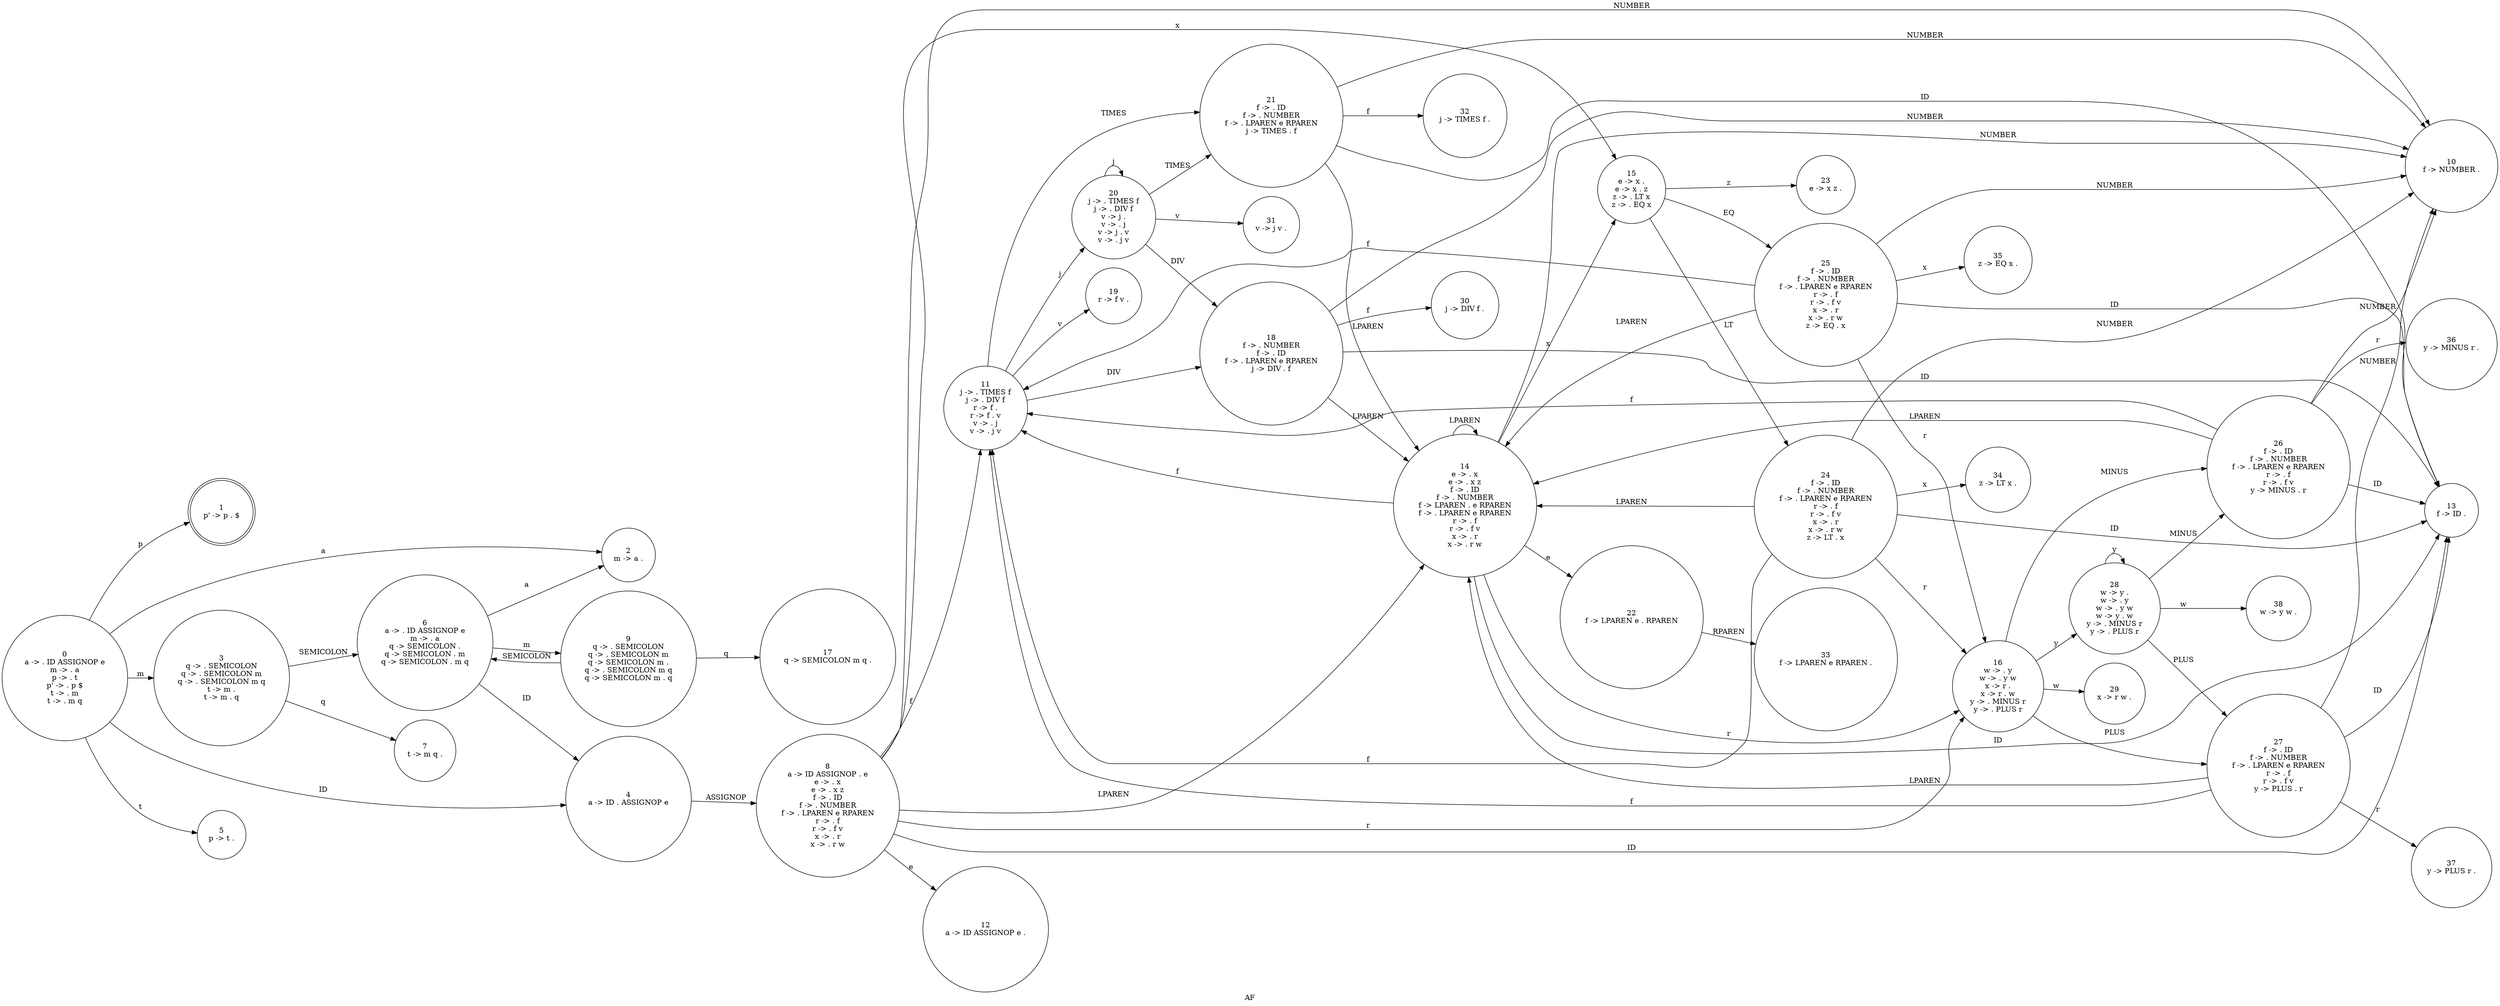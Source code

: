 // LR0
digraph {
	rankdir=LR
	label=AF
	0 [label="0
a -> . ID ASSIGNOP e
m -> . a
p -> . t
p' -> . p $
t -> . m
t -> . m q" shape=circle]
	1 [label="1
p' -> p . $" shape=doublecircle]
	0 -> 1 [label=p]
	2 [label="2
m -> a ." shape=circle]
	0 -> 2 [label=a]
	3 [label="3
q -> . SEMICOLON
q -> . SEMICOLON m
q -> . SEMICOLON m q
t -> m .
t -> m . q" shape=circle]
	6 [label="6
a -> . ID ASSIGNOP e
m -> . a
q -> SEMICOLON .
q -> SEMICOLON . m
q -> SEMICOLON . m q" shape=circle]
	6 -> 2 [label=a]
	9 [label="9
q -> . SEMICOLON
q -> . SEMICOLON m
q -> SEMICOLON m .
q -> . SEMICOLON m q
q -> SEMICOLON m . q" shape=circle]
	9 -> 6 [label=SEMICOLON]
	17 [label="17
q -> SEMICOLON m q ." shape=circle]
	9 -> 17 [label=q]
	6 -> 9 [label=m]
	4 [label="4
a -> ID . ASSIGNOP e" shape=circle]
	8 [label="8
a -> ID ASSIGNOP . e
e -> . x
e -> . x z
f -> . ID
f -> . NUMBER
f -> . LPAREN e RPAREN
r -> . f
r -> . f v
x -> . r
x -> . r w" shape=circle]
	10 [label="10
f -> NUMBER ." shape=circle]
	8 -> 10 [label=NUMBER]
	11 [label="11
j -> . TIMES f
j -> . DIV f
r -> f .
r -> f . v
v -> . j
v -> . j v" shape=circle]
	18 [label="18
f -> . NUMBER
f -> . ID
f -> . LPAREN e RPAREN
j -> DIV . f" shape=circle]
	18 -> 10 [label=NUMBER]
	30 [label="30
j -> DIV f ." shape=circle]
	18 -> 30 [label=f]
	13 [label="13
f -> ID ." shape=circle]
	18 -> 13 [label=ID]
	14 [label="14
e -> . x
e -> . x z
f -> . ID
f -> . NUMBER
f -> LPAREN . e RPAREN
f -> . LPAREN e RPAREN
r -> . f
r -> . f v
x -> . r
x -> . r w" shape=circle]
	14 -> 10 [label=NUMBER]
	14 -> 11 [label=f]
	22 [label="22
f -> LPAREN e . RPAREN" shape=circle]
	33 [label="33
f -> LPAREN e RPAREN ." shape=circle]
	22 -> 33 [label=RPAREN]
	14 -> 22 [label=e]
	14 -> 13 [label=ID]
	14 -> 14 [label=LPAREN]
	15 [label="15
e -> x .
e -> x . z
z -> . LT x
z -> . EQ x" shape=circle]
	23 [label="23
e -> x z ." shape=circle]
	15 -> 23 [label=z]
	24 [label="24
f -> . ID
f -> . NUMBER
f -> . LPAREN e RPAREN
r -> . f
r -> . f v
x -> . r
x -> . r w
z -> LT . x" shape=circle]
	24 -> 10 [label=NUMBER]
	24 -> 11 [label=f]
	24 -> 13 [label=ID]
	24 -> 14 [label=LPAREN]
	34 [label="34
z -> LT x ." shape=circle]
	24 -> 34 [label=x]
	16 [label="16
w -> . y
w -> . y w
x -> r .
x -> r . w
y -> . MINUS r
y -> . PLUS r" shape=circle]
	26 [label="26
f -> . ID
f -> . NUMBER
f -> . LPAREN e RPAREN
r -> . f
r -> . f v
y -> MINUS . r" shape=circle]
	26 -> 10 [label=NUMBER]
	26 -> 11 [label=f]
	26 -> 13 [label=ID]
	26 -> 14 [label=LPAREN]
	36 [label="36
y -> MINUS r ." shape=circle]
	26 -> 36 [label=r]
	16 -> 26 [label=MINUS]
	27 [label="27
f -> . ID
f -> . NUMBER
f -> . LPAREN e RPAREN
r -> . f
r -> . f v
y -> PLUS . r" shape=circle]
	27 -> 10 [label=NUMBER]
	27 -> 11 [label=f]
	27 -> 13 [label=ID]
	27 -> 14 [label=LPAREN]
	37 [label="37
y -> PLUS r ." shape=circle]
	27 -> 37 [label=r]
	16 -> 27 [label=PLUS]
	28 [label="28
w -> y .
w -> . y
w -> . y w
w -> y . w
y -> . MINUS r
y -> . PLUS r" shape=circle]
	28 -> 26 [label=MINUS]
	28 -> 27 [label=PLUS]
	28 -> 28 [label=y]
	38 [label="38
w -> y w ." shape=circle]
	28 -> 38 [label=w]
	16 -> 28 [label=y]
	29 [label="29
x -> r w ." shape=circle]
	16 -> 29 [label=w]
	24 -> 16 [label=r]
	15 -> 24 [label=LT]
	25 [label="25
f -> . ID
f -> . NUMBER
f -> . LPAREN e RPAREN
r -> . f
r -> . f v
x -> . r
x -> . r w
z -> EQ . x" shape=circle]
	25 -> 10 [label=NUMBER]
	25 -> 11 [label=f]
	25 -> 13 [label=ID]
	25 -> 14 [label=LPAREN]
	35 [label="35
z -> EQ x ." shape=circle]
	25 -> 35 [label=x]
	25 -> 16 [label=r]
	15 -> 25 [label=EQ]
	14 -> 15 [label=x]
	14 -> 16 [label=r]
	18 -> 14 [label=LPAREN]
	11 -> 18 [label=DIV]
	19 [label="19
r -> f v ." shape=circle]
	11 -> 19 [label=v]
	20 [label="20
j -> . TIMES f
j -> . DIV f
v -> j .
v -> . j
v -> j . v
v -> . j v" shape=circle]
	20 -> 18 [label=DIV]
	31 [label="31
v -> j v ." shape=circle]
	20 -> 31 [label=v]
	20 -> 20 [label=j]
	21 [label="21
f -> . ID
f -> . NUMBER
f -> . LPAREN e RPAREN
j -> TIMES . f" shape=circle]
	21 -> 10 [label=NUMBER]
	32 [label="32
j -> TIMES f ." shape=circle]
	21 -> 32 [label=f]
	21 -> 13 [label=ID]
	21 -> 14 [label=LPAREN]
	20 -> 21 [label=TIMES]
	11 -> 20 [label=j]
	11 -> 21 [label=TIMES]
	8 -> 11 [label=f]
	12 [label="12
a -> ID ASSIGNOP e ." shape=circle]
	8 -> 12 [label=e]
	8 -> 13 [label=ID]
	8 -> 14 [label=LPAREN]
	8 -> 15 [label=x]
	8 -> 16 [label=r]
	4 -> 8 [label=ASSIGNOP]
	6 -> 4 [label=ID]
	3 -> 6 [label=SEMICOLON]
	7 [label="7
t -> m q ." shape=circle]
	3 -> 7 [label=q]
	0 -> 3 [label=m]
	0 -> 4 [label=ID]
	5 [label="5
p -> t ." shape=circle]
	0 -> 5 [label=t]
}
